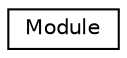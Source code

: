 digraph "Graphical Class Hierarchy"
{
 // LATEX_PDF_SIZE
  edge [fontname="Helvetica",fontsize="10",labelfontname="Helvetica",labelfontsize="10"];
  node [fontname="Helvetica",fontsize="10",shape=record];
  rankdir="LR";
  Node0 [label="Module",height=0.2,width=0.4,color="black", fillcolor="white", style="filled",URL="$structModule.html",tooltip=" "];
}
